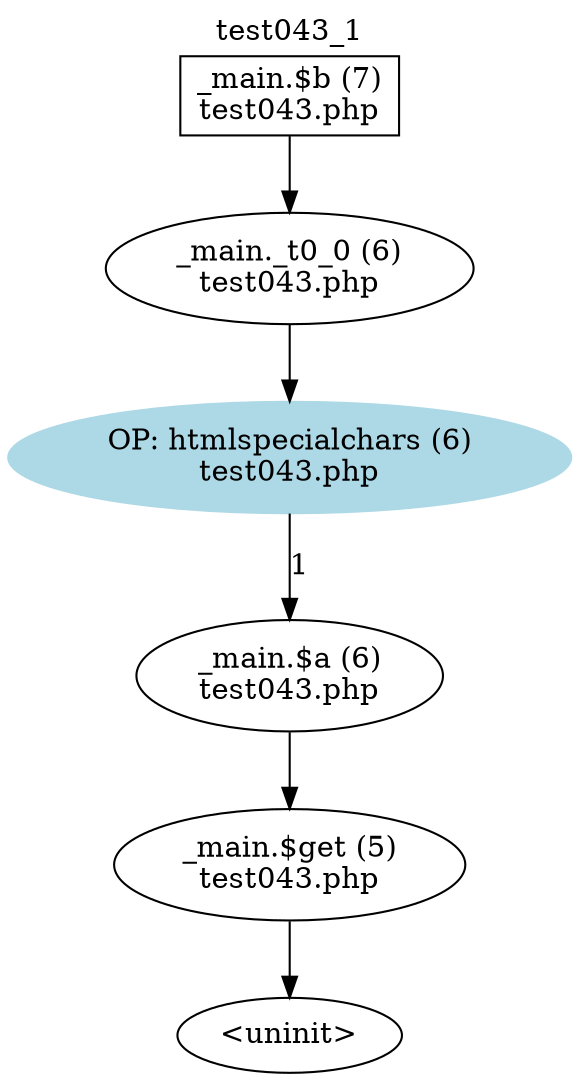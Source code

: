 digraph cfg {
  label="test043_1";
  labelloc=t;
  n1 [shape=box, label="_main.$b (7)\ntest043.php"];
  n2 [shape=ellipse, label="_main._t0_0 (6)\ntest043.php"];
  n3 [shape=ellipse, label="OP: htmlspecialchars (6)\ntest043.php",style=filled,color=lightblue];
  n4 [shape=ellipse, label="_main.$a (6)\ntest043.php"];
  n5 [shape=ellipse, label="_main.$get (5)\ntest043.php"];
  n6 [shape=ellipse, label="<uninit>"];
  n1 -> n2;
  n2 -> n3;
  n3 -> n4[label="1"];
  n4 -> n5;
  n5 -> n6;
}
